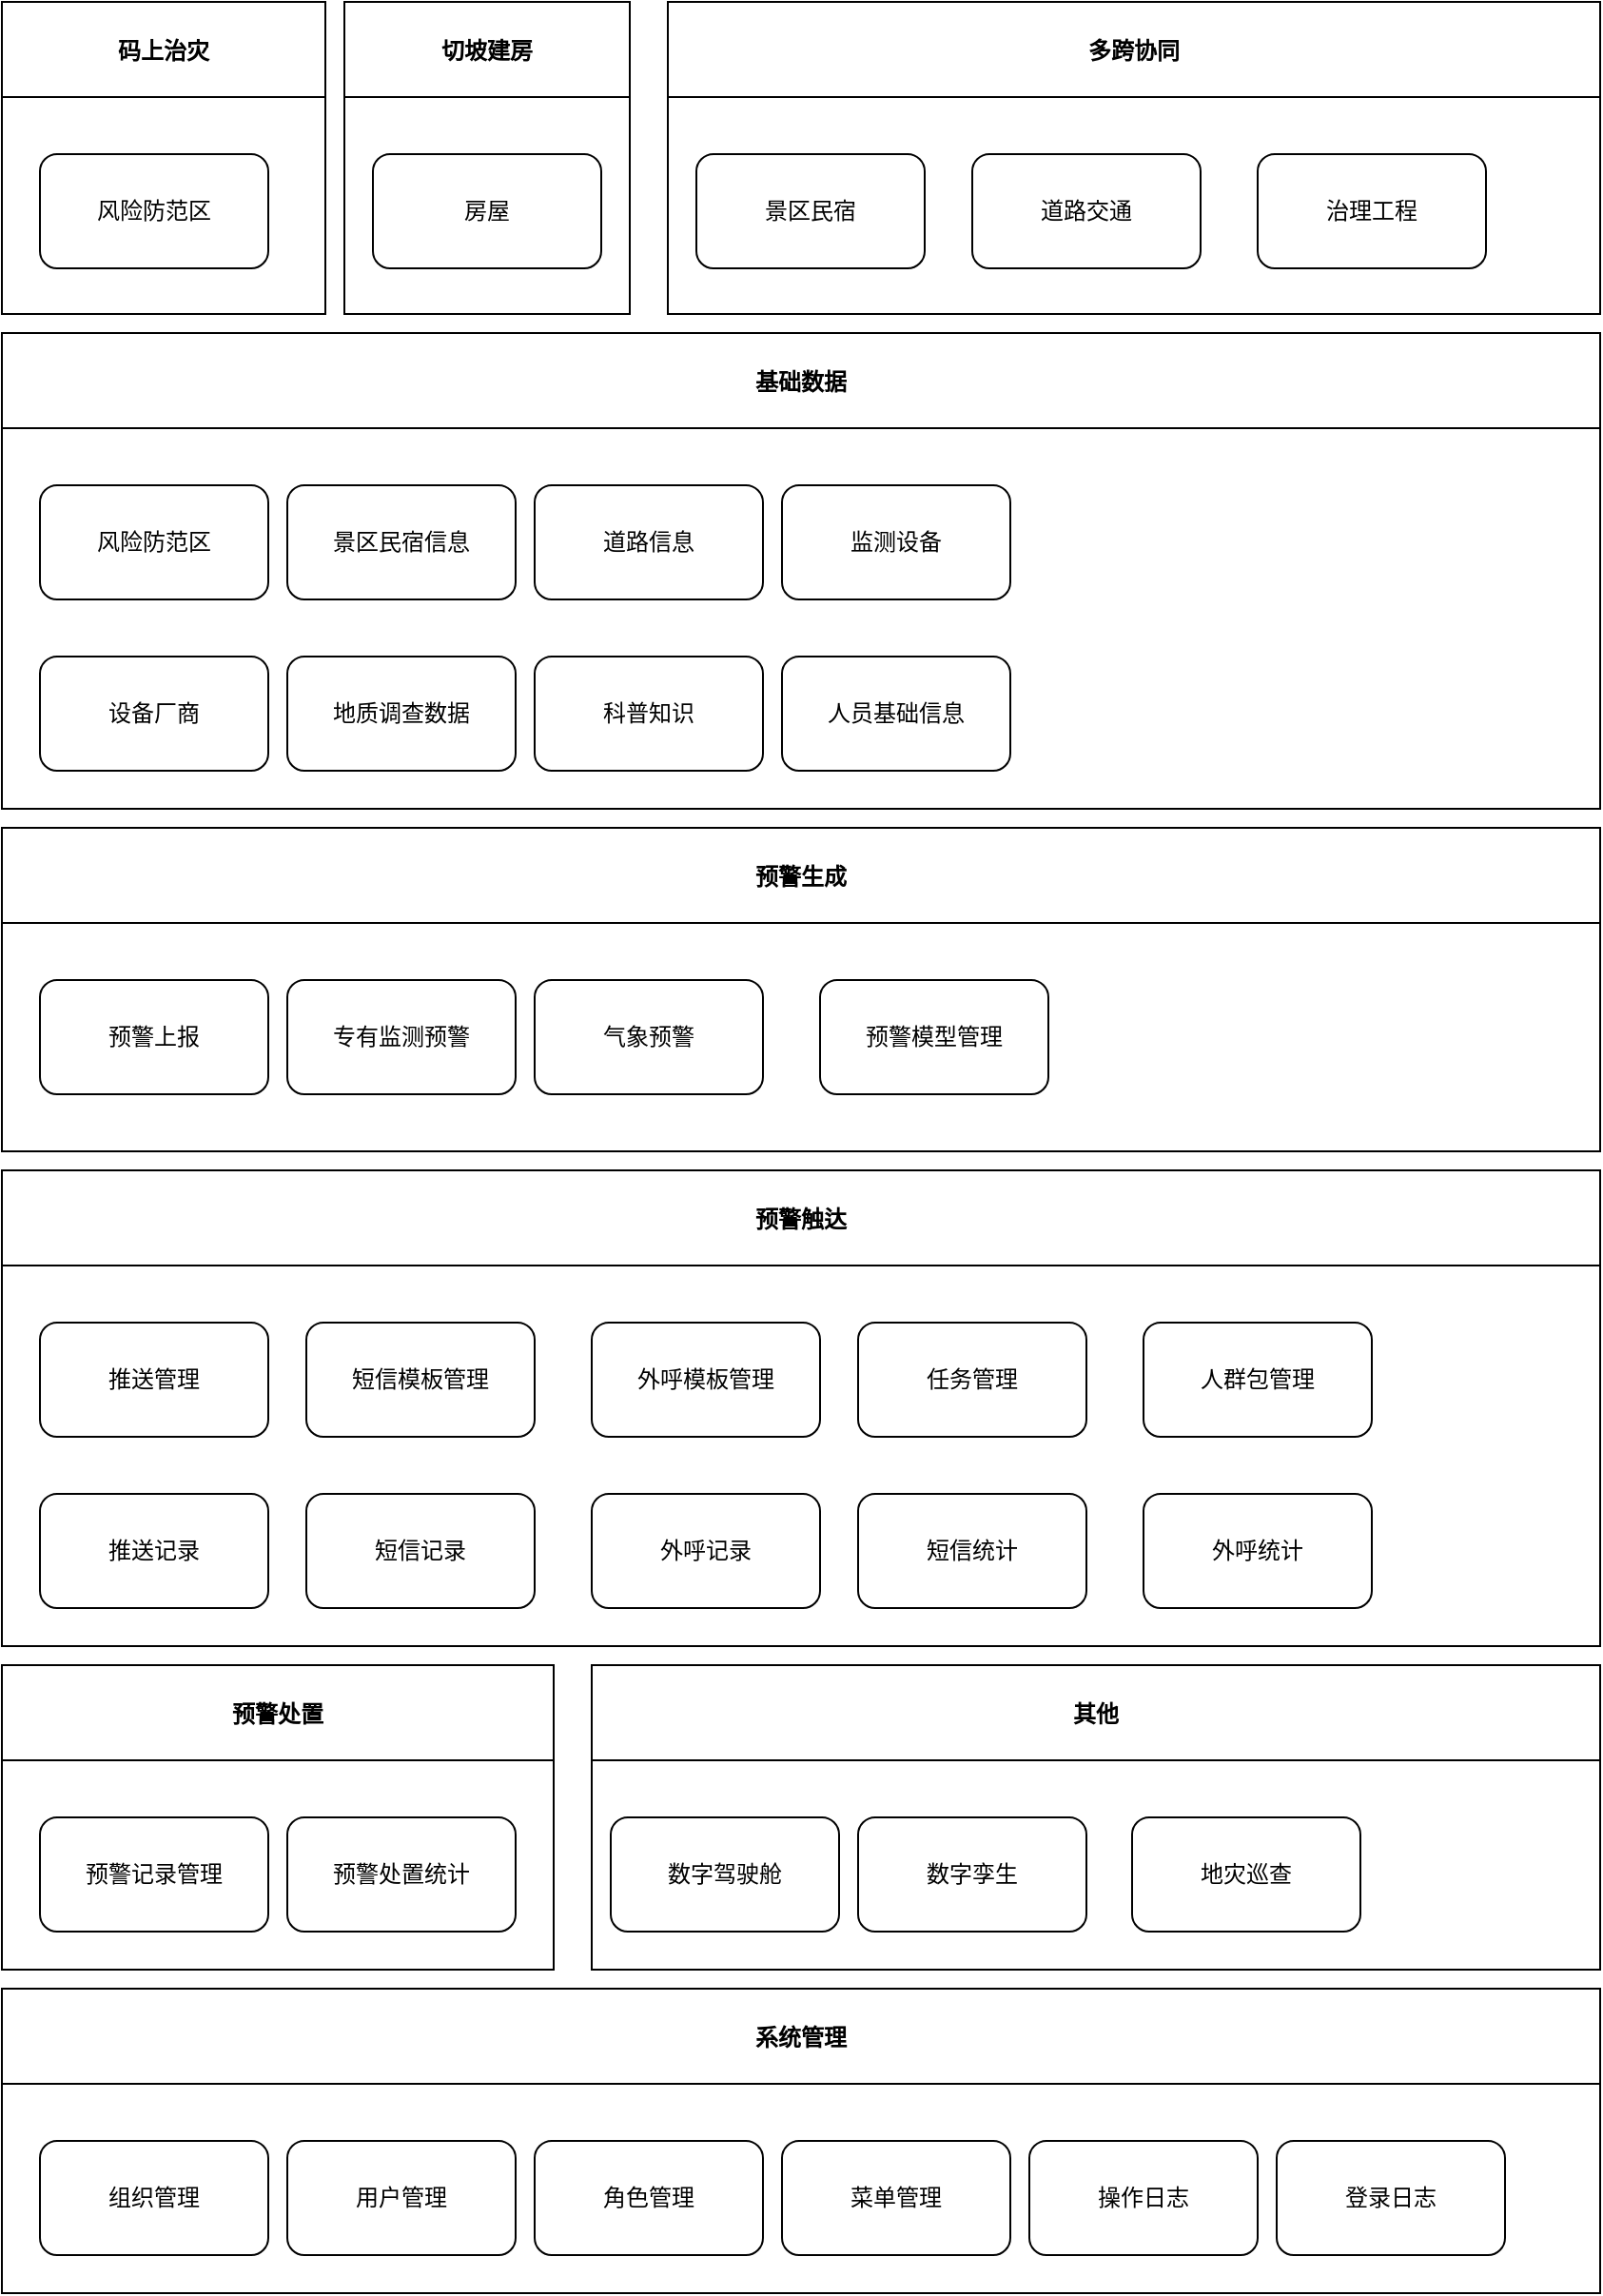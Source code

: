 <mxfile version="20.2.3" type="github">
  <diagram id="kn4RItxIjhbV55qoLQgQ" name="Page-1">
    <mxGraphModel dx="2064" dy="1859" grid="1" gridSize="10" guides="1" tooltips="1" connect="1" arrows="1" fold="1" page="1" pageScale="1" pageWidth="827" pageHeight="1169" math="0" shadow="0">
      <root>
        <mxCell id="0" />
        <mxCell id="1" parent="0" />
        <mxCell id="KBvXtt3DKamvC6KUMFuS-26" value="切坡建房" style="swimlane;fontColor=default;strokeColor=default;fillColor=default;startSize=50;" parent="1" vertex="1">
          <mxGeometry y="-584" width="150" height="164" as="geometry" />
        </mxCell>
        <mxCell id="KBvXtt3DKamvC6KUMFuS-29" value="&lt;span&gt;房屋&lt;/span&gt;" style="whiteSpace=wrap;html=1;rounded=1;labelBackgroundColor=default;fillColor=default;strokeColor=default;fontColor=default;" parent="KBvXtt3DKamvC6KUMFuS-26" vertex="1">
          <mxGeometry x="15" y="80" width="120" height="60" as="geometry" />
        </mxCell>
        <mxCell id="KBvXtt3DKamvC6KUMFuS-31" value="基础数据" style="swimlane;fontColor=default;strokeColor=default;fillColor=default;startSize=50;" parent="1" vertex="1">
          <mxGeometry x="-180" y="-410" width="840" height="250" as="geometry" />
        </mxCell>
        <mxCell id="KBvXtt3DKamvC6KUMFuS-49" value="风险防范区" style="rounded=1;whiteSpace=wrap;html=1;labelBackgroundColor=default;fontColor=default;strokeColor=default;fillColor=default;" parent="KBvXtt3DKamvC6KUMFuS-31" vertex="1">
          <mxGeometry x="20" y="80" width="120" height="60" as="geometry" />
        </mxCell>
        <mxCell id="KBvXtt3DKamvC6KUMFuS-51" value="监测设备" style="rounded=1;whiteSpace=wrap;html=1;labelBackgroundColor=default;fontColor=default;strokeColor=default;fillColor=default;" parent="KBvXtt3DKamvC6KUMFuS-31" vertex="1">
          <mxGeometry x="410" y="80" width="120" height="60" as="geometry" />
        </mxCell>
        <mxCell id="KBvXtt3DKamvC6KUMFuS-52" value="设备厂商" style="rounded=1;whiteSpace=wrap;html=1;labelBackgroundColor=default;fontColor=default;strokeColor=default;fillColor=default;" parent="KBvXtt3DKamvC6KUMFuS-31" vertex="1">
          <mxGeometry x="20" y="170" width="120" height="60" as="geometry" />
        </mxCell>
        <mxCell id="KBvXtt3DKamvC6KUMFuS-54" value="地质调查数据" style="rounded=1;whiteSpace=wrap;html=1;labelBackgroundColor=default;fontColor=default;strokeColor=default;fillColor=default;" parent="KBvXtt3DKamvC6KUMFuS-31" vertex="1">
          <mxGeometry x="150" y="170" width="120" height="60" as="geometry" />
        </mxCell>
        <mxCell id="KBvXtt3DKamvC6KUMFuS-55" value="科普知识" style="rounded=1;whiteSpace=wrap;html=1;labelBackgroundColor=default;fontColor=default;strokeColor=default;fillColor=default;" parent="KBvXtt3DKamvC6KUMFuS-31" vertex="1">
          <mxGeometry x="280" y="170" width="120" height="60" as="geometry" />
        </mxCell>
        <mxCell id="KBvXtt3DKamvC6KUMFuS-114" value="景区民宿信息" style="whiteSpace=wrap;html=1;rounded=1;fillColor=default;strokeColor=default;fontColor=default;labelBackgroundColor=default;" parent="KBvXtt3DKamvC6KUMFuS-31" vertex="1">
          <mxGeometry x="150" y="80" width="120" height="60" as="geometry" />
        </mxCell>
        <mxCell id="KBvXtt3DKamvC6KUMFuS-115" value="道路信息" style="whiteSpace=wrap;html=1;rounded=1;fillColor=default;strokeColor=default;fontColor=default;labelBackgroundColor=default;" parent="KBvXtt3DKamvC6KUMFuS-31" vertex="1">
          <mxGeometry x="280" y="80" width="120" height="60" as="geometry" />
        </mxCell>
        <mxCell id="KBvXtt3DKamvC6KUMFuS-124" value="人员基础信息" style="rounded=1;whiteSpace=wrap;html=1;labelBackgroundColor=default;fontColor=default;strokeColor=default;fillColor=default;" parent="KBvXtt3DKamvC6KUMFuS-31" vertex="1">
          <mxGeometry x="410" y="170" width="120" height="60" as="geometry" />
        </mxCell>
        <mxCell id="KBvXtt3DKamvC6KUMFuS-56" value="预警生成" style="swimlane;fontColor=default;strokeColor=default;fillColor=default;startSize=50;" parent="1" vertex="1">
          <mxGeometry x="-180" y="-150" width="840" height="170" as="geometry" />
        </mxCell>
        <mxCell id="KBvXtt3DKamvC6KUMFuS-57" value="专有监测预警" style="rounded=1;whiteSpace=wrap;html=1;labelBackgroundColor=default;fontColor=default;strokeColor=default;fillColor=default;" parent="KBvXtt3DKamvC6KUMFuS-56" vertex="1">
          <mxGeometry x="150" y="80" width="120" height="60" as="geometry" />
        </mxCell>
        <mxCell id="KBvXtt3DKamvC6KUMFuS-64" value="预警上报" style="rounded=1;whiteSpace=wrap;html=1;labelBackgroundColor=default;fontColor=default;strokeColor=default;fillColor=default;" parent="KBvXtt3DKamvC6KUMFuS-56" vertex="1">
          <mxGeometry x="20" y="80" width="120" height="60" as="geometry" />
        </mxCell>
        <mxCell id="KBvXtt3DKamvC6KUMFuS-68" value="气象预警" style="rounded=1;whiteSpace=wrap;html=1;labelBackgroundColor=default;fontColor=default;strokeColor=default;fillColor=default;" parent="KBvXtt3DKamvC6KUMFuS-56" vertex="1">
          <mxGeometry x="280" y="80" width="120" height="60" as="geometry" />
        </mxCell>
        <mxCell id="KBvXtt3DKamvC6KUMFuS-70" value="预警模型管理" style="rounded=1;whiteSpace=wrap;html=1;labelBackgroundColor=default;fontColor=default;strokeColor=default;fillColor=default;" parent="KBvXtt3DKamvC6KUMFuS-56" vertex="1">
          <mxGeometry x="430" y="80" width="120" height="60" as="geometry" />
        </mxCell>
        <mxCell id="KBvXtt3DKamvC6KUMFuS-65" value="预警处置" style="swimlane;fontColor=default;strokeColor=default;fillColor=default;startSize=50;" parent="1" vertex="1">
          <mxGeometry x="-180" y="290" width="290" height="160" as="geometry" />
        </mxCell>
        <mxCell id="KBvXtt3DKamvC6KUMFuS-72" value="预警处置统计" style="rounded=1;whiteSpace=wrap;html=1;labelBackgroundColor=default;fontColor=default;strokeColor=default;fillColor=default;" parent="KBvXtt3DKamvC6KUMFuS-65" vertex="1">
          <mxGeometry x="150" y="80" width="120" height="60" as="geometry" />
        </mxCell>
        <mxCell id="KBvXtt3DKamvC6KUMFuS-71" value="预警记录管理" style="rounded=1;whiteSpace=wrap;html=1;labelBackgroundColor=default;fontColor=default;strokeColor=default;fillColor=default;" parent="KBvXtt3DKamvC6KUMFuS-65" vertex="1">
          <mxGeometry x="20" y="80" width="120" height="60" as="geometry" />
        </mxCell>
        <mxCell id="KBvXtt3DKamvC6KUMFuS-84" value="其他" style="swimlane;fontColor=default;strokeColor=default;fillColor=default;startSize=50;" parent="1" vertex="1">
          <mxGeometry x="130" y="290" width="530" height="160" as="geometry" />
        </mxCell>
        <mxCell id="KBvXtt3DKamvC6KUMFuS-85" value="数字孪生" style="rounded=1;whiteSpace=wrap;html=1;labelBackgroundColor=default;fontColor=default;strokeColor=default;fillColor=default;" parent="KBvXtt3DKamvC6KUMFuS-84" vertex="1">
          <mxGeometry x="140" y="80" width="120" height="60" as="geometry" />
        </mxCell>
        <mxCell id="KBvXtt3DKamvC6KUMFuS-86" value="数字驾驶舱" style="rounded=1;whiteSpace=wrap;html=1;labelBackgroundColor=default;fontColor=default;strokeColor=default;fillColor=default;" parent="KBvXtt3DKamvC6KUMFuS-84" vertex="1">
          <mxGeometry x="10" y="80" width="120" height="60" as="geometry" />
        </mxCell>
        <mxCell id="9Ti7W31jrC_eEioaEugP-4" value="地灾巡查" style="rounded=1;whiteSpace=wrap;html=1;labelBackgroundColor=default;fontColor=default;strokeColor=default;fillColor=default;" vertex="1" parent="KBvXtt3DKamvC6KUMFuS-84">
          <mxGeometry x="284" y="80" width="120" height="60" as="geometry" />
        </mxCell>
        <mxCell id="KBvXtt3DKamvC6KUMFuS-96" value="系统管理" style="swimlane;fontColor=default;strokeColor=default;fillColor=default;startSize=50;" parent="1" vertex="1">
          <mxGeometry x="-180" y="460" width="840" height="160" as="geometry" />
        </mxCell>
        <mxCell id="KBvXtt3DKamvC6KUMFuS-97" value="用户管理" style="rounded=1;whiteSpace=wrap;html=1;labelBackgroundColor=default;fontColor=default;strokeColor=default;fillColor=default;" parent="KBvXtt3DKamvC6KUMFuS-96" vertex="1">
          <mxGeometry x="150" y="80" width="120" height="60" as="geometry" />
        </mxCell>
        <mxCell id="KBvXtt3DKamvC6KUMFuS-98" value="组织管理" style="rounded=1;whiteSpace=wrap;html=1;labelBackgroundColor=default;fontColor=default;strokeColor=default;fillColor=default;" parent="KBvXtt3DKamvC6KUMFuS-96" vertex="1">
          <mxGeometry x="20" y="80" width="120" height="60" as="geometry" />
        </mxCell>
        <mxCell id="KBvXtt3DKamvC6KUMFuS-99" value="角色管理" style="rounded=1;whiteSpace=wrap;html=1;labelBackgroundColor=default;fontColor=default;strokeColor=default;fillColor=default;" parent="KBvXtt3DKamvC6KUMFuS-96" vertex="1">
          <mxGeometry x="280" y="80" width="120" height="60" as="geometry" />
        </mxCell>
        <mxCell id="KBvXtt3DKamvC6KUMFuS-100" value="菜单管理" style="rounded=1;whiteSpace=wrap;html=1;labelBackgroundColor=default;fontColor=default;strokeColor=default;fillColor=default;" parent="KBvXtt3DKamvC6KUMFuS-96" vertex="1">
          <mxGeometry x="410" y="80" width="120" height="60" as="geometry" />
        </mxCell>
        <mxCell id="KBvXtt3DKamvC6KUMFuS-101" value="操作日志" style="rounded=1;whiteSpace=wrap;html=1;labelBackgroundColor=default;fontColor=default;strokeColor=default;fillColor=default;" parent="KBvXtt3DKamvC6KUMFuS-96" vertex="1">
          <mxGeometry x="540" y="80" width="120" height="60" as="geometry" />
        </mxCell>
        <mxCell id="KBvXtt3DKamvC6KUMFuS-102" value="登录日志" style="rounded=1;whiteSpace=wrap;html=1;labelBackgroundColor=default;fontColor=default;strokeColor=default;fillColor=default;" parent="KBvXtt3DKamvC6KUMFuS-96" vertex="1">
          <mxGeometry x="670" y="80" width="120" height="60" as="geometry" />
        </mxCell>
        <mxCell id="KBvXtt3DKamvC6KUMFuS-103" value="预警触达" style="swimlane;fontColor=default;strokeColor=default;fillColor=default;startSize=50;" parent="1" vertex="1">
          <mxGeometry x="-180" y="30" width="840" height="250" as="geometry" />
        </mxCell>
        <mxCell id="KBvXtt3DKamvC6KUMFuS-104" value="短信模板管理" style="rounded=1;whiteSpace=wrap;html=1;labelBackgroundColor=default;fontColor=default;strokeColor=default;fillColor=default;" parent="KBvXtt3DKamvC6KUMFuS-103" vertex="1">
          <mxGeometry x="160" y="80" width="120" height="60" as="geometry" />
        </mxCell>
        <mxCell id="KBvXtt3DKamvC6KUMFuS-105" value="推送管理" style="rounded=1;whiteSpace=wrap;html=1;labelBackgroundColor=default;fontColor=default;strokeColor=default;fillColor=default;" parent="KBvXtt3DKamvC6KUMFuS-103" vertex="1">
          <mxGeometry x="20" y="80" width="120" height="60" as="geometry" />
        </mxCell>
        <mxCell id="KBvXtt3DKamvC6KUMFuS-106" value="外呼模板管理" style="rounded=1;whiteSpace=wrap;html=1;labelBackgroundColor=default;fontColor=default;strokeColor=default;fillColor=default;" parent="KBvXtt3DKamvC6KUMFuS-103" vertex="1">
          <mxGeometry x="310" y="80" width="120" height="60" as="geometry" />
        </mxCell>
        <mxCell id="KBvXtt3DKamvC6KUMFuS-107" value="任务管理" style="rounded=1;whiteSpace=wrap;html=1;labelBackgroundColor=default;fontColor=default;strokeColor=default;fillColor=default;" parent="KBvXtt3DKamvC6KUMFuS-103" vertex="1">
          <mxGeometry x="450" y="80" width="120" height="60" as="geometry" />
        </mxCell>
        <mxCell id="KBvXtt3DKamvC6KUMFuS-108" value="人群包管理" style="rounded=1;whiteSpace=wrap;html=1;labelBackgroundColor=default;fontColor=default;strokeColor=default;fillColor=default;" parent="KBvXtt3DKamvC6KUMFuS-103" vertex="1">
          <mxGeometry x="600" y="80" width="120" height="60" as="geometry" />
        </mxCell>
        <mxCell id="KBvXtt3DKamvC6KUMFuS-109" value="短信记录" style="rounded=1;whiteSpace=wrap;html=1;labelBackgroundColor=default;fontColor=default;strokeColor=default;fillColor=default;" parent="KBvXtt3DKamvC6KUMFuS-103" vertex="1">
          <mxGeometry x="160" y="170" width="120" height="60" as="geometry" />
        </mxCell>
        <mxCell id="KBvXtt3DKamvC6KUMFuS-110" value="外呼记录" style="rounded=1;whiteSpace=wrap;html=1;labelBackgroundColor=default;fontColor=default;strokeColor=default;fillColor=default;" parent="KBvXtt3DKamvC6KUMFuS-103" vertex="1">
          <mxGeometry x="310" y="170" width="120" height="60" as="geometry" />
        </mxCell>
        <mxCell id="KBvXtt3DKamvC6KUMFuS-111" value="推送记录" style="rounded=1;whiteSpace=wrap;html=1;labelBackgroundColor=default;fontColor=default;strokeColor=default;fillColor=default;" parent="KBvXtt3DKamvC6KUMFuS-103" vertex="1">
          <mxGeometry x="20" y="170" width="120" height="60" as="geometry" />
        </mxCell>
        <mxCell id="KBvXtt3DKamvC6KUMFuS-112" value="短信统计" style="rounded=1;whiteSpace=wrap;html=1;labelBackgroundColor=default;fontColor=default;strokeColor=default;fillColor=default;" parent="KBvXtt3DKamvC6KUMFuS-103" vertex="1">
          <mxGeometry x="450" y="170" width="120" height="60" as="geometry" />
        </mxCell>
        <mxCell id="KBvXtt3DKamvC6KUMFuS-113" value="外呼统计" style="rounded=1;whiteSpace=wrap;html=1;labelBackgroundColor=default;fontColor=default;strokeColor=default;fillColor=default;" parent="KBvXtt3DKamvC6KUMFuS-103" vertex="1">
          <mxGeometry x="600" y="170" width="120" height="60" as="geometry" />
        </mxCell>
        <mxCell id="KBvXtt3DKamvC6KUMFuS-117" value="码上治灾" style="swimlane;fontColor=default;strokeColor=default;fillColor=default;startSize=50;" parent="1" vertex="1">
          <mxGeometry x="-180" y="-584" width="170" height="164" as="geometry" />
        </mxCell>
        <mxCell id="KBvXtt3DKamvC6KUMFuS-120" value="&lt;span&gt;风险防范区&lt;/span&gt;" style="whiteSpace=wrap;html=1;rounded=1;labelBackgroundColor=default;fillColor=default;strokeColor=default;fontColor=default;" parent="KBvXtt3DKamvC6KUMFuS-117" vertex="1">
          <mxGeometry x="20" y="80" width="120" height="60" as="geometry" />
        </mxCell>
        <mxCell id="KBvXtt3DKamvC6KUMFuS-122" value="多跨协同" style="swimlane;fontColor=default;strokeColor=default;fillColor=default;startSize=50;" parent="1" vertex="1">
          <mxGeometry x="170" y="-584" width="490" height="164" as="geometry" />
        </mxCell>
        <mxCell id="KBvXtt3DKamvC6KUMFuS-123" value="景区民宿" style="whiteSpace=wrap;html=1;rounded=1;labelBackgroundColor=default;fillColor=default;strokeColor=default;fontColor=default;" parent="KBvXtt3DKamvC6KUMFuS-122" vertex="1">
          <mxGeometry x="15" y="80" width="120" height="60" as="geometry" />
        </mxCell>
        <mxCell id="9Ti7W31jrC_eEioaEugP-2" value="道路交通" style="whiteSpace=wrap;html=1;rounded=1;labelBackgroundColor=default;fillColor=default;strokeColor=default;fontColor=default;" vertex="1" parent="KBvXtt3DKamvC6KUMFuS-122">
          <mxGeometry x="160" y="80" width="120" height="60" as="geometry" />
        </mxCell>
        <mxCell id="9Ti7W31jrC_eEioaEugP-3" value="治理工程" style="whiteSpace=wrap;html=1;rounded=1;labelBackgroundColor=default;fillColor=default;strokeColor=default;fontColor=default;" vertex="1" parent="KBvXtt3DKamvC6KUMFuS-122">
          <mxGeometry x="310" y="80" width="120" height="60" as="geometry" />
        </mxCell>
      </root>
    </mxGraphModel>
  </diagram>
</mxfile>
